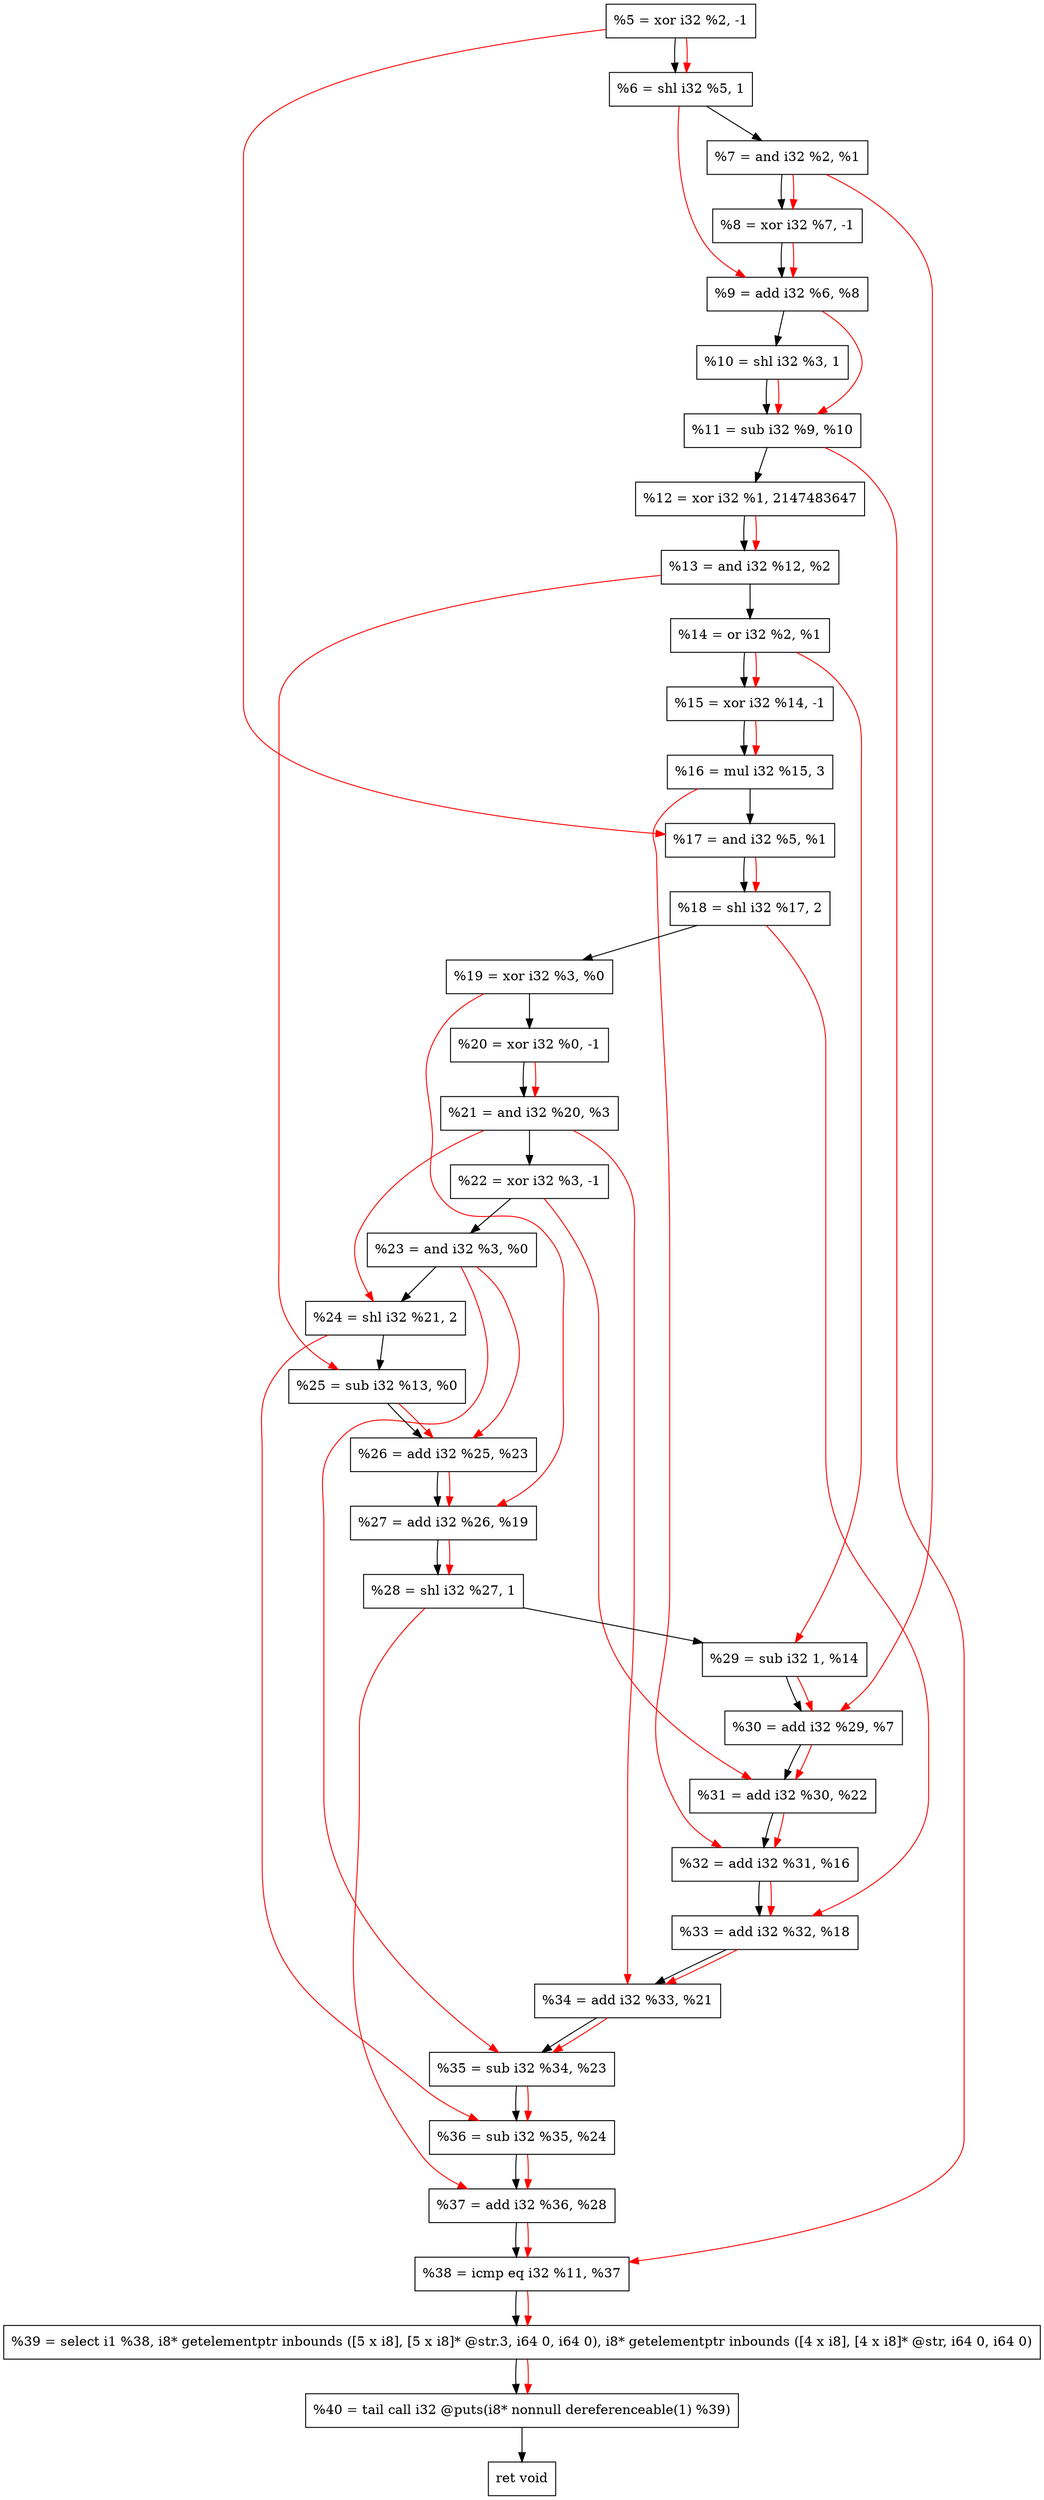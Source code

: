 digraph "DFG for'crackme' function" {
	Node0x20b3010[shape=record, label="  %5 = xor i32 %2, -1"];
	Node0x20b30b0[shape=record, label="  %6 = shl i32 %5, 1"];
	Node0x20b3120[shape=record, label="  %7 = and i32 %2, %1"];
	Node0x20b3190[shape=record, label="  %8 = xor i32 %7, -1"];
	Node0x20b3200[shape=record, label="  %9 = add i32 %6, %8"];
	Node0x20b3270[shape=record, label="  %10 = shl i32 %3, 1"];
	Node0x20b32e0[shape=record, label="  %11 = sub i32 %9, %10"];
	Node0x20b3380[shape=record, label="  %12 = xor i32 %1, 2147483647"];
	Node0x20b33f0[shape=record, label="  %13 = and i32 %12, %2"];
	Node0x20b3460[shape=record, label="  %14 = or i32 %2, %1"];
	Node0x20b34d0[shape=record, label="  %15 = xor i32 %14, -1"];
	Node0x20b3570[shape=record, label="  %16 = mul i32 %15, 3"];
	Node0x20b35e0[shape=record, label="  %17 = and i32 %5, %1"];
	Node0x20b3680[shape=record, label="  %18 = shl i32 %17, 2"];
	Node0x20b36f0[shape=record, label="  %19 = xor i32 %3, %0"];
	Node0x20b3760[shape=record, label="  %20 = xor i32 %0, -1"];
	Node0x20b37d0[shape=record, label="  %21 = and i32 %20, %3"];
	Node0x20b3840[shape=record, label="  %22 = xor i32 %3, -1"];
	Node0x20b38b0[shape=record, label="  %23 = and i32 %3, %0"];
	Node0x20b3920[shape=record, label="  %24 = shl i32 %21, 2"];
	Node0x20b3990[shape=record, label="  %25 = sub i32 %13, %0"];
	Node0x20b3a00[shape=record, label="  %26 = add i32 %25, %23"];
	Node0x20b3a70[shape=record, label="  %27 = add i32 %26, %19"];
	Node0x20b3ae0[shape=record, label="  %28 = shl i32 %27, 1"];
	Node0x20b3b50[shape=record, label="  %29 = sub i32 1, %14"];
	Node0x20b3bc0[shape=record, label="  %30 = add i32 %29, %7"];
	Node0x20b3c30[shape=record, label="  %31 = add i32 %30, %22"];
	Node0x20b3ca0[shape=record, label="  %32 = add i32 %31, %16"];
	Node0x20b3f20[shape=record, label="  %33 = add i32 %32, %18"];
	Node0x20b3f90[shape=record, label="  %34 = add i32 %33, %21"];
	Node0x20b4000[shape=record, label="  %35 = sub i32 %34, %23"];
	Node0x20b4070[shape=record, label="  %36 = sub i32 %35, %24"];
	Node0x20b40e0[shape=record, label="  %37 = add i32 %36, %28"];
	Node0x20b4150[shape=record, label="  %38 = icmp eq i32 %11, %37"];
	Node0x2053268[shape=record, label="  %39 = select i1 %38, i8* getelementptr inbounds ([5 x i8], [5 x i8]* @str.3, i64 0, i64 0), i8* getelementptr inbounds ([4 x i8], [4 x i8]* @str, i64 0, i64 0)"];
	Node0x20b45f0[shape=record, label="  %40 = tail call i32 @puts(i8* nonnull dereferenceable(1) %39)"];
	Node0x20b4640[shape=record, label="  ret void"];
	Node0x20b3010 -> Node0x20b30b0;
	Node0x20b30b0 -> Node0x20b3120;
	Node0x20b3120 -> Node0x20b3190;
	Node0x20b3190 -> Node0x20b3200;
	Node0x20b3200 -> Node0x20b3270;
	Node0x20b3270 -> Node0x20b32e0;
	Node0x20b32e0 -> Node0x20b3380;
	Node0x20b3380 -> Node0x20b33f0;
	Node0x20b33f0 -> Node0x20b3460;
	Node0x20b3460 -> Node0x20b34d0;
	Node0x20b34d0 -> Node0x20b3570;
	Node0x20b3570 -> Node0x20b35e0;
	Node0x20b35e0 -> Node0x20b3680;
	Node0x20b3680 -> Node0x20b36f0;
	Node0x20b36f0 -> Node0x20b3760;
	Node0x20b3760 -> Node0x20b37d0;
	Node0x20b37d0 -> Node0x20b3840;
	Node0x20b3840 -> Node0x20b38b0;
	Node0x20b38b0 -> Node0x20b3920;
	Node0x20b3920 -> Node0x20b3990;
	Node0x20b3990 -> Node0x20b3a00;
	Node0x20b3a00 -> Node0x20b3a70;
	Node0x20b3a70 -> Node0x20b3ae0;
	Node0x20b3ae0 -> Node0x20b3b50;
	Node0x20b3b50 -> Node0x20b3bc0;
	Node0x20b3bc0 -> Node0x20b3c30;
	Node0x20b3c30 -> Node0x20b3ca0;
	Node0x20b3ca0 -> Node0x20b3f20;
	Node0x20b3f20 -> Node0x20b3f90;
	Node0x20b3f90 -> Node0x20b4000;
	Node0x20b4000 -> Node0x20b4070;
	Node0x20b4070 -> Node0x20b40e0;
	Node0x20b40e0 -> Node0x20b4150;
	Node0x20b4150 -> Node0x2053268;
	Node0x2053268 -> Node0x20b45f0;
	Node0x20b45f0 -> Node0x20b4640;
edge [color=red]
	Node0x20b3010 -> Node0x20b30b0;
	Node0x20b3120 -> Node0x20b3190;
	Node0x20b30b0 -> Node0x20b3200;
	Node0x20b3190 -> Node0x20b3200;
	Node0x20b3200 -> Node0x20b32e0;
	Node0x20b3270 -> Node0x20b32e0;
	Node0x20b3380 -> Node0x20b33f0;
	Node0x20b3460 -> Node0x20b34d0;
	Node0x20b34d0 -> Node0x20b3570;
	Node0x20b3010 -> Node0x20b35e0;
	Node0x20b35e0 -> Node0x20b3680;
	Node0x20b3760 -> Node0x20b37d0;
	Node0x20b37d0 -> Node0x20b3920;
	Node0x20b33f0 -> Node0x20b3990;
	Node0x20b3990 -> Node0x20b3a00;
	Node0x20b38b0 -> Node0x20b3a00;
	Node0x20b3a00 -> Node0x20b3a70;
	Node0x20b36f0 -> Node0x20b3a70;
	Node0x20b3a70 -> Node0x20b3ae0;
	Node0x20b3460 -> Node0x20b3b50;
	Node0x20b3b50 -> Node0x20b3bc0;
	Node0x20b3120 -> Node0x20b3bc0;
	Node0x20b3bc0 -> Node0x20b3c30;
	Node0x20b3840 -> Node0x20b3c30;
	Node0x20b3c30 -> Node0x20b3ca0;
	Node0x20b3570 -> Node0x20b3ca0;
	Node0x20b3ca0 -> Node0x20b3f20;
	Node0x20b3680 -> Node0x20b3f20;
	Node0x20b3f20 -> Node0x20b3f90;
	Node0x20b37d0 -> Node0x20b3f90;
	Node0x20b3f90 -> Node0x20b4000;
	Node0x20b38b0 -> Node0x20b4000;
	Node0x20b4000 -> Node0x20b4070;
	Node0x20b3920 -> Node0x20b4070;
	Node0x20b4070 -> Node0x20b40e0;
	Node0x20b3ae0 -> Node0x20b40e0;
	Node0x20b32e0 -> Node0x20b4150;
	Node0x20b40e0 -> Node0x20b4150;
	Node0x20b4150 -> Node0x2053268;
	Node0x2053268 -> Node0x20b45f0;
}
